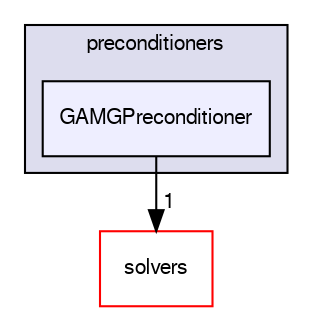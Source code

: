 digraph "src/OpenFOAM/matrices/lduMatrix/preconditioners/GAMGPreconditioner" {
  bgcolor=transparent;
  compound=true
  node [ fontsize="10", fontname="FreeSans"];
  edge [ labelfontsize="10", labelfontname="FreeSans"];
  subgraph clusterdir_3f6e7e10cc3663a460947d1f6ad52004 {
    graph [ bgcolor="#ddddee", pencolor="black", label="preconditioners" fontname="FreeSans", fontsize="10", URL="dir_3f6e7e10cc3663a460947d1f6ad52004.html"]
  dir_9efdb277968a835bf027ce4af64a5e5f [shape=box, label="GAMGPreconditioner", style="filled", fillcolor="#eeeeff", pencolor="black", URL="dir_9efdb277968a835bf027ce4af64a5e5f.html"];
  }
  dir_f03e085f4fe95c9b32f7b904515484f9 [shape=box label="solvers" color="red" URL="dir_f03e085f4fe95c9b32f7b904515484f9.html"];
  dir_9efdb277968a835bf027ce4af64a5e5f->dir_f03e085f4fe95c9b32f7b904515484f9 [headlabel="1", labeldistance=1.5 headhref="dir_001966_001980.html"];
}
